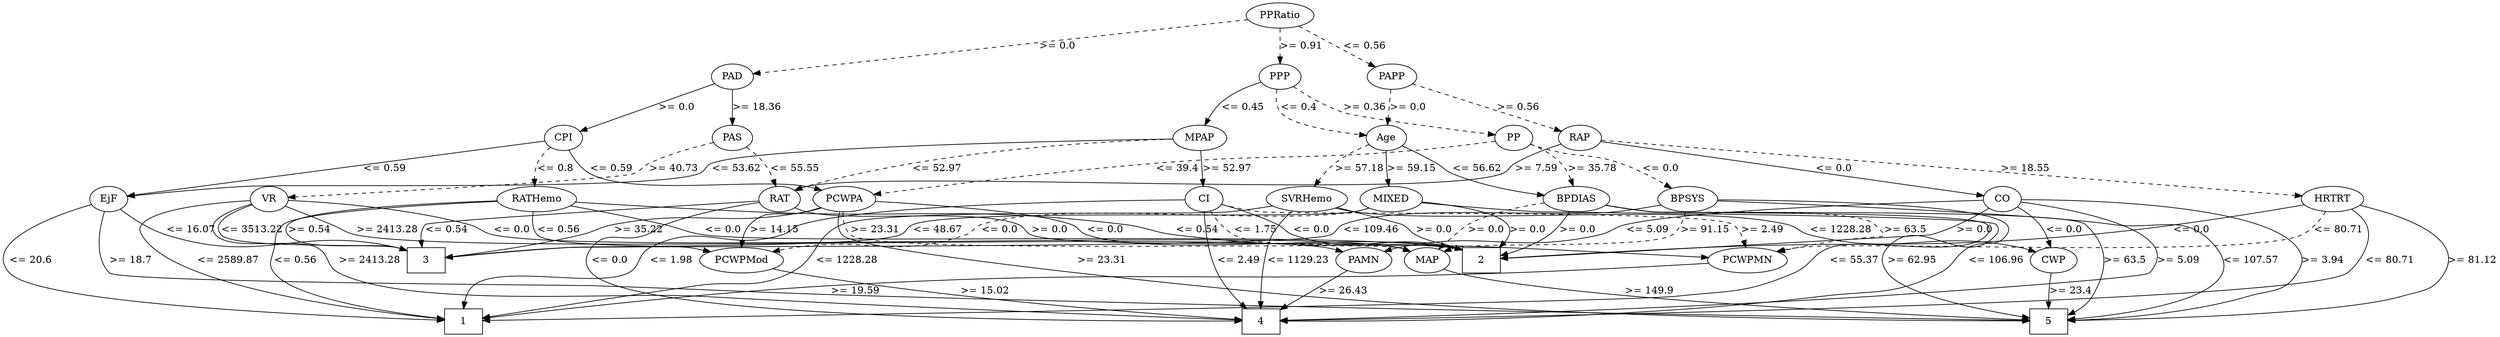 strict digraph G {
	graph [bb="0,0,2837.5,471"];
	node [label="\N"];
	1	[height=0.5,
		pos="2418.5,18",
		shape=box,
		width=0.75];
	2	[height=0.5,
		pos="1082.5,105",
		shape=box,
		width=0.75];
	3	[height=0.5,
		pos="1341.5,105",
		shape=box,
		width=0.75];
	4	[height=0.5,
		pos="440.52,18",
		shape=box,
		width=0.75];
	5	[height=0.5,
		pos="1762.5,18",
		shape=box,
		width=0.75];
	RAP	[height=0.5,
		pos="474.52,279",
		width=0.77778];
	CO	[height=0.5,
		pos="174.52,192",
		width=0.75];
	RAP -> CO	[label="<= 0.0",
		lp="360.52,235.5",
		op="<=",
		param=0.0,
		pos="e,198.88,199.9 449.46,270.9 395.81,255.7 269.78,219.99 208.78,202.71",
		style=solid];
	HRTRT	[height=0.5,
		pos="437.52,192",
		width=1.1013];
	RAP -> HRTRT	[label=">= 18.55",
		lp="464.52,235.5",
		op=">=",
		param=18.55,
		pos="e,434.7,210.35 456.09,265.09 449.26,259.21 442.27,251.64 438.52,243 435.51,236.07 434.43,228.08 434.32,220.54",
		style=dashed];
	RAT	[height=0.5,
		pos="630.52,192",
		width=0.76389];
	RAP -> RAT	[label=">= 7.59",
		lp="545.02,235.5",
		op=">=",
		param=7.59,
		pos="e,607.83,202.24 485.88,262.31 494.7,251.21 507.86,236.78 522.52,228 547.86,212.81 558.48,219.33 586.52,210 590.34,208.73 594.32,\
207.31 598.26,205.86",
		style=solid];
	CO -> 2	[label=">= 0.0",
		lp="493.52,148.5",
		op=">=",
		param=0.0,
		pos="e,1055.2,118.92 200.05,185.56 251.62,174.83 372.05,151.12 474.52,141 599.97,128.61 918.29,149.57 1041.5,123 1042.8,122.73 1044.1,\
122.41 1045.4,122.07",
		style=solid];
	CO -> 4	[label=">= 5.09",
		lp="30.017,105",
		op=">=",
		param=5.09,
		pos="e,413.4,18.469 148.5,186.34 92.565,175.14 -31.067,143.37 7.5172,87 51.897,22.163 306.44,17.681 403.2,18.372",
		style=solid];
	CO -> 5	[label=">= 3.94",
		lp="317.02,105",
		op=">=",
		param=3.94,
		pos="e,1735.2,19.213 173.04,173.88 173.06,163.26 174.89,149.98 182.52,141 198.89,121.71 213.61,133.74 236.52,123 263.98,110.11 265.77,\
96.692 294.52,87 441.32,37.511 486.91,63.756 641.52,54 1066.2,27.202 1582.8,20.65 1724.8,19.307",
		style=solid];
	PAMN	[height=0.5,
		pos="97.517,105",
		width=1.0139];
	CO -> PAMN	[label="<= 5.09",
		lp="109.02,148.5",
		op="<=",
		param=5.09,
		pos="e,87.848,122.53 148.04,188.32 127.46,184.69 100.18,176.14 86.517,156 81.763,148.99 82.071,140.28 84.331,132.09",
		style=solid];
	CWP	[height=0.5,
		pos="716.52,105",
		width=0.84854];
	CO -> CWP	[label="<= 0.0",
		lp="219.52,148.5",
		op="<=",
		param=0.0,
		pos="e,692.65,116.65 178.57,174.02 182.26,162.6 188.95,148.33 200.52,141 244.76,112.97 620.19,133.39 671.52,123 675.26,122.24 679.1,121.21 \
682.88,120.04",
		style=solid];
	HRTRT -> 2	[label="<= 0.0",
		lp="588.52,148.5",
		op="<=",
		param=0.0,
		pos="e,1055.2,118.9 463.56,178.24 489.66,166.16 531.33,148.74 569.52,141 775.26,99.272 836.45,167.91 1041.5,123 1042.8,122.72 1044.1,\
122.41 1045.4,122.06",
		style=solid];
	HRTRT -> 4	[label="<= 80.71",
		lp="210.52,105",
		op="<=",
		param=80.71,
		pos="e,413.15,22.105 397.71,191.56 333.54,191.5 211.68,187.18 184.52,156 164.37,132.88 165.82,111.31 184.52,87 211.07,52.47 338.53,31.806 \
403,23.396",
		style=solid];
	HRTRT -> 5	[label=">= 81.12",
		lp="650.52,105",
		op=">=",
		param=81.12,
		pos="e,1735.5,19.034 435.08,173.84 434.57,162.94 436.01,149.35 444.52,141 468.32,117.64 564.09,138.7 593.52,123 612.15,113.06 608.48,\
100.74 624.52,87 645.59,68.946 650.96,62.056 677.52,54 779.36,23.1 1546.2,19.48 1725.2,19.056",
		style=solid];
	PCWPMN	[height=0.5,
		pos="1963.5,105",
		width=1.3902];
	HRTRT -> PCWPMN	[label="<= 80.71",
		lp="1646.5,148.5",
		op="<=",
		param=80.71,
		pos="e,1926.2,117.22 471,182.08 484.43,178.9 500.11,175.69 514.52,174 633.27,160.04 1474.4,184.44 1590.5,156 1605,152.45 1606.1,144.89 \
1620.5,141 1740.5,108.57 1776.9,143.05 1899.5,123 1905,122.11 1910.6,120.95 1916.3,119.66",
		style=dashed];
	RAT -> 2	[label=">= 0.0",
		lp="635.52,148.5",
		op=">=",
		param=0.0,
		pos="e,1055.2,118.88 619.12,175.12 612.79,164.21 607.78,150.11 616.52,141 632.87,123.94 1018.4,128.1 1041.5,123 1042.8,122.72 1044.1,\
122.4 1045.4,122.05",
		style=solid];
	RAT -> 3	[label="<= 0.54",
		lp="1157,148.5",
		op="<=",
		param=0.54,
		pos="e,1314.1,110.61 653.51,181.81 662.16,178.77 672.15,175.72 681.52,174 776.46,156.57 1025,189.54 1115.5,156 1125.6,152.26 1124.7,145.37 \
1134.5,141 1135,140.78 1244.4,122.34 1304,112.32",
		style=solid];
	RAT -> 4	[label="<= 0.0",
		lp="473.52,105",
		op="<=",
		param=0.0,
		pos="e,438.45,36.088 607.88,181.61 601.08,178.96 593.55,176.2 586.52,174 526.5,155.19 489.7,175.13 454.52,123 439.28,100.42 437.06,68.735 \
437.86,46.286",
		style=solid];
	PAS	[height=0.5,
		pos="655.52,279",
		width=0.75];
	PAS -> RAT	[label="<= 55.55",
		lp="669.52,235.5",
		op="<=",
		param=55.55,
		pos="e,635.45,209.76 650.58,261.21 647.09,249.33 642.33,233.17 638.33,219.56",
		style=dashed];
	VR	[height=0.5,
		pos="550.52,192",
		width=0.75];
	PAS -> VR	[label=">= 40.73",
		lp="611.52,235.5",
		op=">=",
		param=40.73,
		pos="e,559.19,209.45 632.04,269.7 617.56,263.79 599.2,254.8 585.52,243 577.42,236.01 570.27,226.76 564.57,218.12",
		style=dashed];
	VR -> 1	[label="<= 2589.87",
		lp="816.02,105",
		op="<=",
		param=2589.87,
		pos="e,2391.5,19.803 531.5,179.17 516.95,168.69 501.16,153.22 512.52,141 549.52,101.17 708.82,149.09 756.52,123 774.06,113.4 765.82,96.314 \
783.52,87 820.08,67.76 2140.8,27.321 2381.2,20.112",
		style=solid];
	VR -> 3	[label="<= 3513.22",
		lp="968.02,148.5",
		op="<=",
		param=3513.22,
		pos="e,1314.2,111.42 572.49,181 579.41,178.27 587.16,175.62 594.52,174 715.87,147.3 750.67,174.68 873.52,156 901.55,151.74 907.48,145.19 \
935.52,141 1069.8,120.95 1105.6,138.29 1240.5,123 1261.7,120.6 1285.2,116.72 1304.2,113.28",
		style=solid];
	VR -> 4	[label=">= 2413.28",
		lp="386.02,105",
		op=">=",
		param=2413.28,
		pos="e,413.35,31.709 526.36,183.88 514.44,180.54 499.81,176.72 486.52,174 459.24,168.42 383.37,174.45 362.52,156 339.36,135.51 339.96,\
114.8 353.52,87 364.18,65.133 385.65,48.236 404.59,36.755",
		style=solid];
	VR -> PAMN	[label=">= 2413.28",
		lp="298.02,148.5",
		op=">=",
		param=2413.28,
		pos="e,126.18,116.29 526.43,183.51 514.53,180.09 499.89,176.3 486.52,174 389.4,157.28 358.76,187.89 265.52,156 253.97,152.05 253.83,145.57 \
242.52,141 203.07,125.08 189.67,133.75 148.52,123 144.4,121.93 140.14,120.69 135.91,119.4",
		style=solid];
	MAP	[height=0.5,
		pos="2090.5,105",
		width=0.84854];
	VR -> MAP	[label="<= 0.0",
		lp="1909.5,148.5",
		op="<=",
		param=0.0,
		pos="e,2063.5,113.47 572,180.95 579.02,178.15 586.96,175.47 594.52,174 729.02,147.9 1691.6,172.97 1827.5,156 1856.1,152.44 1862.2,146.28 \
1890.5,141 1948.7,130.13 1964.4,134.2 2022.5,123 2032.7,121.03 2043.7,118.48 2053.8,115.96",
		style=solid];
	PAD	[height=0.5,
		pos="1128.5,366",
		width=0.79437];
	PAD -> PAS	[label=">= 18.36",
		lp="1123.5,322.5",
		op=">=",
		param=18.36,
		pos="e,682.37,281.17 1117.1,348.93 1107.9,337.32 1093.8,322.43 1077.5,315 1043,299.19 788.98,286.09 692.53,281.63",
		style=solid];
	CPI	[height=0.5,
		pos="1464.5,279",
		width=0.75];
	PAD -> CPI	[label=">= 0.0",
		lp="1335.5,322.5",
		op=">=",
		param=0.0,
		pos="e,1439.6,286.31 1154.6,358.4 1214.6,343.23 1362.3,305.85 1429.9,288.77",
		style=solid];
	PCWPA	[height=0.5,
		pos="1545.5,192",
		width=1.1555];
	CPI -> PCWPA	[label="<= 0.59",
		lp="1527,235.5",
		op="<=",
		param=0.59,
		pos="e,1526.1,208.31 1475.7,262.5 1483.4,252.29 1494,238.86 1504.5,228 1508.8,223.61 1513.5,219.18 1518.2,215.01",
		style=solid];
	RATHemo	[height=0.5,
		pos="1357.5,192",
		width=1.375];
	CPI -> RATHemo	[label="<= 0.8",
		lp="1435.5,235.5",
		op="<=",
		param=0.8,
		pos="e,1377.4,208.79 1447.8,264.72 1431.1,251.48 1405.2,230.91 1385.5,215.19",
		style=dashed];
	EjF	[height=0.5,
		pos="2324.5,192",
		width=0.75];
	CPI -> EjF	[label="<= 0.59",
		lp="2189,235.5",
		op="<=",
		param=0.59,
		pos="e,2304,203.96 1488.3,270.32 1500.2,266.81 1515,262.99 1528.5,261 1771.4,225.26 1836.3,268.15 2080.5,243 2119.1,239.02 2128.2,234.17 \
2166.5,228 2220.6,219.29 2236.1,225.87 2288.5,210 2290.5,209.41 2292.4,208.74 2294.4,208.01",
		style=solid];
	PAMN -> 4	[label=">= 26.43",
		lp="130.52,61.5",
		op=">=",
		param=26.43,
		pos="e,413.47,19.933 95.036,86.798 94.501,75.873 95.941,62.279 104.52,54 125.71,33.541 320.58,23.638 403.48,20.323",
		style=solid];
	CWP -> 5	[label=">= 23.4",
		lp="949.02,61.5",
		op=">=",
		param=23.4,
		pos="e,1735.4,19.547 741.02,93.89 747.61,91.41 754.77,88.92 761.52,87 801.59,75.598 812.67,77.193 853.52,69 885.99,62.487 893.64,58.039 \
926.52,54 1084.4,34.599 1584.2,22.774 1725.2,19.765",
		style=solid];
	PCWPMod	[height=0.5,
		pos="1179.5,105",
		width=1.4444];
	PCWPMod -> 4	[label=">= 15.02",
		lp="827.52,61.5",
		op=">=",
		param=15.02,
		pos="e,467.6,23.516 1142.4,92.284 1134.6,90.205 1126.3,88.294 1118.5,87 979.3,63.925 941.97,82.691 801.52,69 682.81,57.428 543.18,35.787 \
477.81,25.181",
		style=solid];
	PCWPA -> 2	[label="<= 0.0",
		lp="1425.5,148.5",
		op="<=",
		param=0.0,
		pos="e,1109.6,120.09 1506.5,185.7 1477.8,180.73 1438.3,171.66 1406.5,156 1396.9,151.25 1397.6,144.87 1387.5,141 1278.6,99.079 1236.7,\
150.27 1119.3,122.52",
		style=solid];
	PCWPA -> 3	[label=">= 35.22",
		lp="1560.5,148.5",
		op=">=",
		param=35.22,
		pos="e,1368.6,108.14 1542.2,173.64 1539.2,162.65 1533.6,149.04 1523.5,141 1501.6,123.52 1425.1,113.61 1378.6,109.08",
		style=solid];
	PCWPA -> 5	[label=">= 23.31",
		lp="1802.5,105",
		op=">=",
		param=23.31,
		pos="e,1759.3,36.002 1587,189.82 1673.8,186.92 1868.6,178.02 1888.5,156 1893,151.05 1892.8,146.07 1888.5,141 1855.8,102.63 1811.7,159.1 \
1776.5,123 1757,102.98 1755.9,69.576 1758.1,46.039",
		style=solid];
	PCWPA -> PCWPMod	[label=">= 14.15",
		lp="1493.5,148.5",
		op=">=",
		param=14.15,
		pos="e,1227.1,112.52 1515.4,179.52 1500.5,173.36 1482.6,165.16 1467.5,156 1458.3,150.42 1458.4,145.16 1448.5,141 1389.4,116.25 1369,131.28 \
1305.5,123 1283.1,120.08 1258.5,116.78 1237,113.87",
		style=solid];
	PCWPA -> MAP	[label=">= 23.31",
		lp="2030.5,148.5",
		op=">=",
		param=23.31,
		pos="e,2064.7,115.02 1587.2,190.26 1681.7,188.17 1909.3,180.66 1981.5,156 1993.1,152.06 1993.7,146.66 2004.5,141 2020.7,132.52 2039.5,\
124.68 2055.3,118.58",
		style=dashed];
	MAP -> 5	[label=">= 149.9",
		lp="1971.5,61.5",
		op=">=",
		param=149.9,
		pos="e,1789.6,26.021 2063.1,96.899 2004.4,81.674 1866.2,45.874 1799.7,28.624",
		style=solid];
	PCWPMN -> 1	[label=">= 19.59",
		lp="2385.5,61.5",
		op=">=",
		param=19.59,
		pos="e,2393.7,36.136 2004.9,94.786 2019.3,91.889 2035.6,88.943 2050.5,87 2172,71.223 2207.8,102.77 2325.5,69 2346.5,62.974 2368.1,51.717 \
2385.2,41.408",
		style=solid];
	CI	[height=0.5,
		pos="2552.5,192",
		width=0.75];
	CI -> 1	[label="<= 1.98",
		lp="2815,105",
		op="<=",
		param=1.98,
		pos="e,2445.5,19.743 2579.5,191 2619,189.98 2693.7,184.09 2749.5,156 2780.2,140.55 2806.5,113.44 2784.5,87 2742.9,36.957 2540.3,23.567 \
2455.7,20.131",
		style=solid];
	CI -> 2	[label="<= 0.0",
		lp="2451.5,148.5",
		op="<=",
		param=0.0,
		pos="e,1109.6,120.25 2528.9,182.99 2492.5,171.14 2420.6,149.42 2357.5,141 2223.8,123.15 1292,152.84 1119.4,122.25",
		style=solid];
	CI -> 4	[label="<= 2.49",
		lp="2742,105",
		op="<=",
		param=2.49,
		pos="e,467.76,19.25 2578,185.19 2633.2,171.51 2755.8,134.78 2710.5,87 2707.6,83.876 2095.8,54.16 2091.5,54 1445.8,29.948 657.27,21.118 \
477.98,19.35",
		style=solid];
	CI -> MAP	[label="<= 1.75",
		lp="2533,148.5",
		op="<=",
		param=1.75,
		pos="e,2119.3,111.73 2538.1,176.47 2525.2,164.58 2505.3,148.54 2484.5,141 2423,118.7 2255.5,130.5 2190.5,123 2170.2,120.66 2147.8,116.96 \
2129.4,113.6",
		style=dashed];
	CI -> PCWPMN	[label=">= 2.49",
		lp="2587,148.5",
		op=">=",
		param=2.49,
		pos="e,2004.5,115.38 2561,174.47 2565.2,163.55 2567.9,149.7 2559.5,141 2539.9,120.64 2078.6,126.22 2050.5,123 2038.8,121.66 2026.3,119.6 \
2014.6,117.37",
		style=dashed];
	SVRHemo	[height=0.5,
		pos="740.52,192",
		width=1.3902];
	SVRHemo -> 1	[label="<= 1228.28",
		lp="946.02,105",
		op="<=",
		param=1228.28,
		pos="e,2391.3,19.225 743.49,173.68 746.29,162.7 751.59,149.09 761.52,141 793.47,114.94 813.99,137.69 852.52,123 881.93,111.79 883.23,\
95.585 913.52,87 1013.5,58.664 1745.5,82.489 1848.5,69 1876.2,65.376 1881.9,58.307 1909.5,54 2084.5,26.678 2296.7,20.684 2381.2,\
19.37",
		style=solid];
	SVRHemo -> 2	[label=">= 0.0",
		lp="804.52,148.5",
		op=">=",
		param=0.0,
		pos="e,1055.1,118.77 750.81,173.92 758.74,162.45 770.82,148.17 785.52,141 836.77,115.98 986.01,136.09 1041.5,123 1042.8,122.7 1044.1,\
122.37 1045.3,122.01",
		style=solid];
	SVRHemo -> 4	[label="<= 1129.23",
		lp="561.02,105",
		op="<=",
		param=1129.23,
		pos="e,454.18,36.357 708.58,178.1 674.15,164.26 622.99,143.85 613.52,141 576.53,129.89 561.67,142.81 528.52,123 519.88,117.84 483.83,\
73.57 460.64,44.477",
		style=solid];
	SVRHemo -> CWP	[label="<= 1228.28",
		lp="694.02,148.5",
		op="<=",
		param=1228.28,
		pos="e,691.74,115.73 698.21,182.16 684.1,176.99 669.86,168.82 661.52,156 652.43,142.04 666.49,129.44 682.67,120.39",
		style=solid];
	MIXED	[height=0.5,
		pos="1008.5,192",
		width=1.125];
	MIXED -> 2	[label=">= 0.0",
		lp="1028.5,148.5",
		op=">=",
		param=0.0,
		pos="e,1055.2,117.44 1004.6,173.95 1003.2,163.63 1003.3,150.64 1009.5,141 1011.9,137.36 1028.9,129.12 1045.9,121.55",
		style=solid];
	MIXED -> 3	[label="<= 48.67",
		lp="1305.5,148.5",
		op="<=",
		param=48.67,
		pos="e,1314.1,123.21 1048.7,189.06 1096.4,185.84 1177.9,177.46 1244.5,156 1265.6,149.22 1287.6,138.24 1305.3,128.29",
		style=solid];
	MIXED -> 5	[label=">= 62.95",
		lp="1020.5,105",
		op=">=",
		param=62.95,
		pos="e,1735.5,19.284 999.12,174.2 987.77,151.4 972.74,110.79 994.52,87 1044.3,32.576 1578,21.458 1725.1,19.421",
		style=solid];
	MIXED -> PCWPMod	[label="<= 0.0",
		lp="854.52,148.5",
		op="<=",
		param=0.0,
		pos="e,1142.4,117.68 967.86,191.34 905.08,190.58 795.72,183.4 835.52,141 857.08,118.02 1087.5,128.26 1118.5,123 1123,122.24 1127.7,121.27 \
1132.3,120.19",
		style=dashed];
	BPSYS	[height=0.5,
		pos="2241.5,192",
		width=1.0471];
	BPSYS -> 3	[label="<= 109.46",
		lp="2104.5,148.5",
		op="<=",
		param=109.46,
		pos="e,1368.8,107.11 2204.7,188.11 2170,184.28 2117.3,175.55 2075.5,156 2065.8,151.44 2066.6,144.78 2056.5,141 2040.5,135 1524,113.47 \
1379,107.53",
		style=solid];
	BPSYS -> 4	[label="<= 106.96",
		lp="2323.5,105",
		op="<=",
		param=106.96,
		pos="e,467.56,19.14 2270.2,180.15 2276.2,178.01 2282.6,175.85 2288.5,174 2321,163.92 2378,168.14 2357.5,141 2340,117.75 2321.7,133.56 \
2294.5,123 2261.2,110.03 2256.6,97.776 2222.5,87 2127.8,57.089 2100.5,62.463 2001.5,54 1691.7,27.505 683.8,20.39 477.58,19.197",
		style=solid];
	BPSYS -> 5	[label="<= 107.57",
		lp="2433.5,105",
		op="<=",
		param=107.57,
		pos="e,1789.6,19.356 2269.6,179.89 2275.8,177.72 2282.3,175.62 2288.5,174 2312.5,167.76 2382.5,174.88 2398.5,156 2422,128.34 2403.6,113.46 \
2356.5,87 2260.3,32.953 1914.2,21.776 1799.6,19.54",
		style=solid];
	BPSYS -> MAP	[label=">= 91.15",
		lp="2327.5,148.5",
		op=">=",
		param=91.15,
		pos="e,2119.4,110.93 2269.7,179.94 2289.8,170.45 2311.2,155.97 2298.5,141 2282.8,122.43 2214.5,127.04 2190.5,123 2170.4,119.61 2148,115.81 \
2129.5,112.66",
		style=dashed];
	BPDIAS	[height=0.5,
		pos="1935.5,192",
		width=1.1735];
	BPDIAS -> 1	[label="<= 55.37",
		lp="2587.5,105",
		op="<=",
		param=55.37,
		pos="e,2445.7,30.802 1976.8,188.1 2027.9,184.55 2117.6,178.46 2194.5,174 2214.4,172.85 2538.8,170.43 2552.5,156 2594.6,111.76 2507.5,\
60.561 2454.8,35.102",
		style=solid];
	BPDIAS -> 2	[label=">= 0.0",
		lp="1736.5,148.5",
		op=">=",
		param=0.0,
		pos="e,1109.6,120.2 1894.9,186.83 1850.7,181.76 1778.3,171.85 1717.5,156 1698.7,151.11 1695.6,144.69 1676.5,141 1557.7,117.96 1254.4,\
150.43 1119.4,122.42",
		style=solid];
	BPDIAS -> 5	[label=">= 63.5",
		lp="2196,105",
		op=">=",
		param=63.5,
		pos="e,1789.8,21.634 1978,191.38 2041.5,190.95 2156.5,185.92 2182.5,156 2186.9,150.97 2185,147.18 2182.5,141 2170.1,110.1 2159.3,103.77 \
2130.5,87 2074.4,54.345 1881.8,31.251 1799.9,22.677",
		style=solid];
	BPDIAS -> MAP	[label=">= 0.0",
		lp="2159.5,148.5",
		op=">=",
		param=0.0,
		pos="e,2113.3,117.19 1977.8,189.84 2030.9,187.39 2117.5,179.76 2137.5,156 2147.2,144.53 2136,132.25 2122.1,122.73",
		style=dashed];
	BPDIAS -> PCWPMN	[label=">= 63.5",
		lp="1959,148.5",
		op=">=",
		param=63.5,
		pos="e,1947.6,122.13 1933.2,173.86 1932.6,163.98 1932.8,151.48 1936.5,141 1937.8,137.39 1939.6,133.85 1941.7,130.5",
		style=dashed];
	RATHemo -> 1	[label="<= 0.56",
		lp="1882,105",
		op="<=",
		param=0.56,
		pos="e,2391.4,19.732 1403.5,185.03 1430,181.64 1464.2,177.41 1494.5,174 1574,165.08 1597,179.32 1673.5,156 1687,151.88 1688.1,145.39 \
1701.5,141 1755.7,123.27 1778.5,150.35 1828.5,123 1847,112.87 1840.9,96.946 1859.5,87 1950.5,38.422 2271.2,23.729 2381.2,20.062",
		style=solid];
	RATHemo -> 2	[label="<= 0.0",
		lp="1225.5,148.5",
		op="<=",
		param=0.0,
		pos="e,1109.8,119.49 1312,184.71 1281.3,179.46 1240.4,170.45 1206.5,156 1195.3,151.22 1194.6,146.02 1183.5,141 1158.8,129.82 1148.6,132.69 \
1119.5,122.95",
		style=solid];
	RATHemo -> 3	[label=">= 0.54",
		lp="1365,148.5",
		op=">=",
		param=0.54,
		pos="e,1340.2,123.31 1348.7,173.99 1346.2,168.41 1343.8,162.07 1342.5,156 1341,148.82 1340.3,140.91 1340.2,133.56",
		style=solid];
	RATHemo -> PCWPMod	[label="<= 0.56",
		lp="1093,148.5",
		op="<=",
		param=0.56,
		pos="e,1141,117.21 1308.7,188.52 1230.9,184.06 1086,173.5 1070.5,156 1066.1,151.01 1066.6,146.39 1070.5,141 1072.5,138.28 1102.9,128.63 \
1131.1,120.15",
		style=solid];
	RATHemo -> PCWPMN	[label="<= 0.54",
		lp="1805,148.5",
		op="<=",
		param=0.54,
		pos="e,1925.4,116.83 1403.1,184.7 1429.7,181.18 1464,176.93 1494.5,174 1553.3,168.36 1703.5,174.73 1759.5,156 1771.1,152.13 1771.1,145.36 \
1782.5,141 1831.7,122.21 1848,133.77 1899.5,123 1904.8,121.9 1910.3,120.63 1915.7,119.29",
		style=solid];
	MPAP	[height=0.5,
		pos="1954.5,279",
		width=0.97491];
	MPAP -> RAT	[label="<= 52.97",
		lp="1735.5,235.5",
		op="<=",
		param=52.97,
		pos="e,653.24,202.21 1921.1,273.2 1834.3,260.74 1608.5,228.32 1604.5,228 1400,211.46 883.69,244.83 681.52,210 675.45,208.95 669.12,207.32 \
663.07,205.47",
		style=dashed];
	MPAP -> CI	[label=">= 52.97",
		lp="2416.5,235.5",
		op=">=",
		param=52.97,
		pos="e,2527.3,199.15 1989.1,275.84 2053.1,271.58 2193.9,260.91 2311.5,243 2385.4,231.75 2470.7,212.56 2517.4,201.51",
		style=solid];
	MPAP -> EjF	[label="<= 53.62",
		lp="2281.5,235.5",
		op="<=",
		param=53.62,
		pos="e,2304.7,204.3 1989.4,276.54 2040,273.71 2136.6,265.59 2215.5,243 2243.9,234.86 2274.4,220.37 2295.8,209.08",
		style=solid];
	EjF -> 1	[label="<= 20.6",
		lp="2684,105",
		op="<=",
		param=20.6,
		pos="e,2445.8,21.121 2351.1,188.54 2431.8,181.07 2667.8,158.97 2670.5,156 2690.8,133.58 2607.9,66.859 2580.5,54 2540.5,35.169 2490,26.331 \
2456.2,22.276",
		style=solid];
	EjF -> 3	[label="<= 16.07",
		lp="2267.5,148.5",
		op="<=",
		param=16.07,
		pos="e,1368.6,107.17 2303.4,180.43 2298.6,178.18 2293.4,175.91 2288.5,174 2242.5,156.09 2231.1,149.41 2182.5,141 2085.7,124.25 1838.7,\
127.09 1740.5,123 1607.4,117.45 1449.4,110.66 1378.8,107.61",
		style=solid];
	EjF -> 5	[label=">= 18.7",
		lp="2511,105",
		op=">=",
		param=18.7,
		pos="e,1789.7,19.587 2351.3,188.72 2421.2,182.63 2604.8,165.79 2613.5,156 2617.9,151.01 2617.9,146.04 2613.5,141 2576.8,98.577 2536.3,\
152.5 2488.5,123 2471.9,112.76 2477.3,100.74 2463.5,87 2445.2,68.737 2440,62.338 2415.5,54 2357.3,34.195 1929.9,22.843 1799.9,19.822",
		style=solid];
	PP	[height=0.5,
		pos="1564.5,279",
		width=0.75];
	PP -> PCWPA	[label="<= 39.4",
		lp="1578,235.5",
		op="<=",
		param=39.4,
		pos="e,1549.4,210.18 1560.7,260.8 1558.1,249.16 1554.6,233.55 1551.6,220.24",
		style=dashed];
	PP -> BPSYS	[label="<= 0.0",
		lp="2057.5,235.5",
		op="<=",
		param=0.0,
		pos="e,2207.2,199.5 1591.4,276.15 1653.1,271.76 1809.5,259.81 1939.5,243 2031.5,231.11 2138.4,212.19 2197.2,201.36",
		style=dashed];
	PP -> BPDIAS	[label=">= 35.78",
		lp="1909.5,235.5",
		op=">=",
		param=35.78,
		pos="e,1915.9,208.1 1591.6,278.43 1643.6,278.47 1760.6,274.64 1852.5,243 1872.1,236.27 1892,224.48 1907.4,214.04",
		style=dashed];
	PPP	[height=0.5,
		pos="1498.5,366",
		width=0.75];
	PPP -> MPAP	[label="<= 0.45",
		lp="1776,322.5",
		op="<=",
		param=0.45,
		pos="e,1922.2,286.03 1524.3,360.19 1599.6,346.16 1819.3,305.2 1912.3,287.88",
		style=solid];
	PPP -> PP	[label=">= 0.36",
		lp="1557,322.5",
		op=">=",
		param=0.36,
		pos="e,1552.6,295.35 1510.3,349.8 1520.3,336.95 1534.8,318.32 1546.2,303.54",
		style=dashed];
	Age	[height=0.5,
		pos="1035.5,279",
		width=0.75];
	PPP -> Age	[label="<= 0.4",
		lp="1427.5,322.5",
		op="<=",
		param=0.4,
		pos="e,1062.7,280.79 1476.7,355.39 1449.5,343.86 1401.5,324.87 1358.5,315 1256.9,291.68 1133.6,283.79 1072.9,281.2",
		style=dashed];
	Age -> SVRHemo	[label=">= 57.18",
		lp="931.52,235.5",
		op=">=",
		param=57.18,
		pos="e,778.63,203.98 1011.1,270.97 962.38,256.93 852.16,225.17 788.44,206.81",
		style=dashed];
	Age -> MIXED	[label=">= 59.15",
		lp="1049.5,235.5",
		op=">=",
		param=59.15,
		pos="e,1013.9,210.05 1030.2,261.21 1026.4,249.41 1021.3,233.38 1017,219.82",
		style=solid];
	Age -> BPDIAS	[label="<= 56.62",
		lp="1822.5,235.5",
		op="<=",
		param=56.62,
		pos="e,1897.7,200.2 1062.6,276.86 1192.7,271.34 1749.2,247.54 1766.5,243 1780.9,239.23 1782.5,233.18 1796.5,228 1826.1,217.03 1860.5,\
208.34 1887.6,202.36",
		style=solid];
	PAPP	[height=0.5,
		pos="1035.5,366",
		width=0.88889];
	PAPP -> RAP	[label=">= 0.56",
		lp="811.02,322.5",
		op=">=",
		param=0.56,
		pos="e,501.43,284.08 1005,360.37 909.24,345.87 615.44,301.35 511.46,285.6",
		style=dashed];
	PAPP -> Age	[label=">= 0.0",
		lp="1054.5,322.5",
		op=">=",
		param=0.0,
		pos="e,1035.5,297.18 1035.5,347.8 1035.5,336.16 1035.5,320.55 1035.5,307.24",
		style=dashed];
	PPRatio	[height=0.5,
		pos="1128.5,453",
		width=1.1013];
	PPRatio -> PAD	[label=">= 0.0",
		lp="1147.5,409.5",
		op=">=",
		param=0.0,
		pos="e,1128.5,384.18 1128.5,434.8 1128.5,423.16 1128.5,407.55 1128.5,394.24",
		style=dashed];
	PPRatio -> PPP	[label=">= 0.91",
		lp="1358,409.5",
		op=">=",
		param=0.91,
		pos="e,1473.1,372.84 1163,444.08 1233.3,427.94 1392.4,391.37 1463.3,375.09",
		style=dashed];
	PPRatio -> PAPP	[label="<= 0.56",
		lp="1102,409.5",
		op="<=",
		param=0.56,
		pos="e,1047.8,382.71 1106.2,437.68 1097.6,431.71 1087.7,424.43 1079.5,417 1070.7,409.01 1061.8,399.35 1054.4,390.66",
		style=dashed];
}
